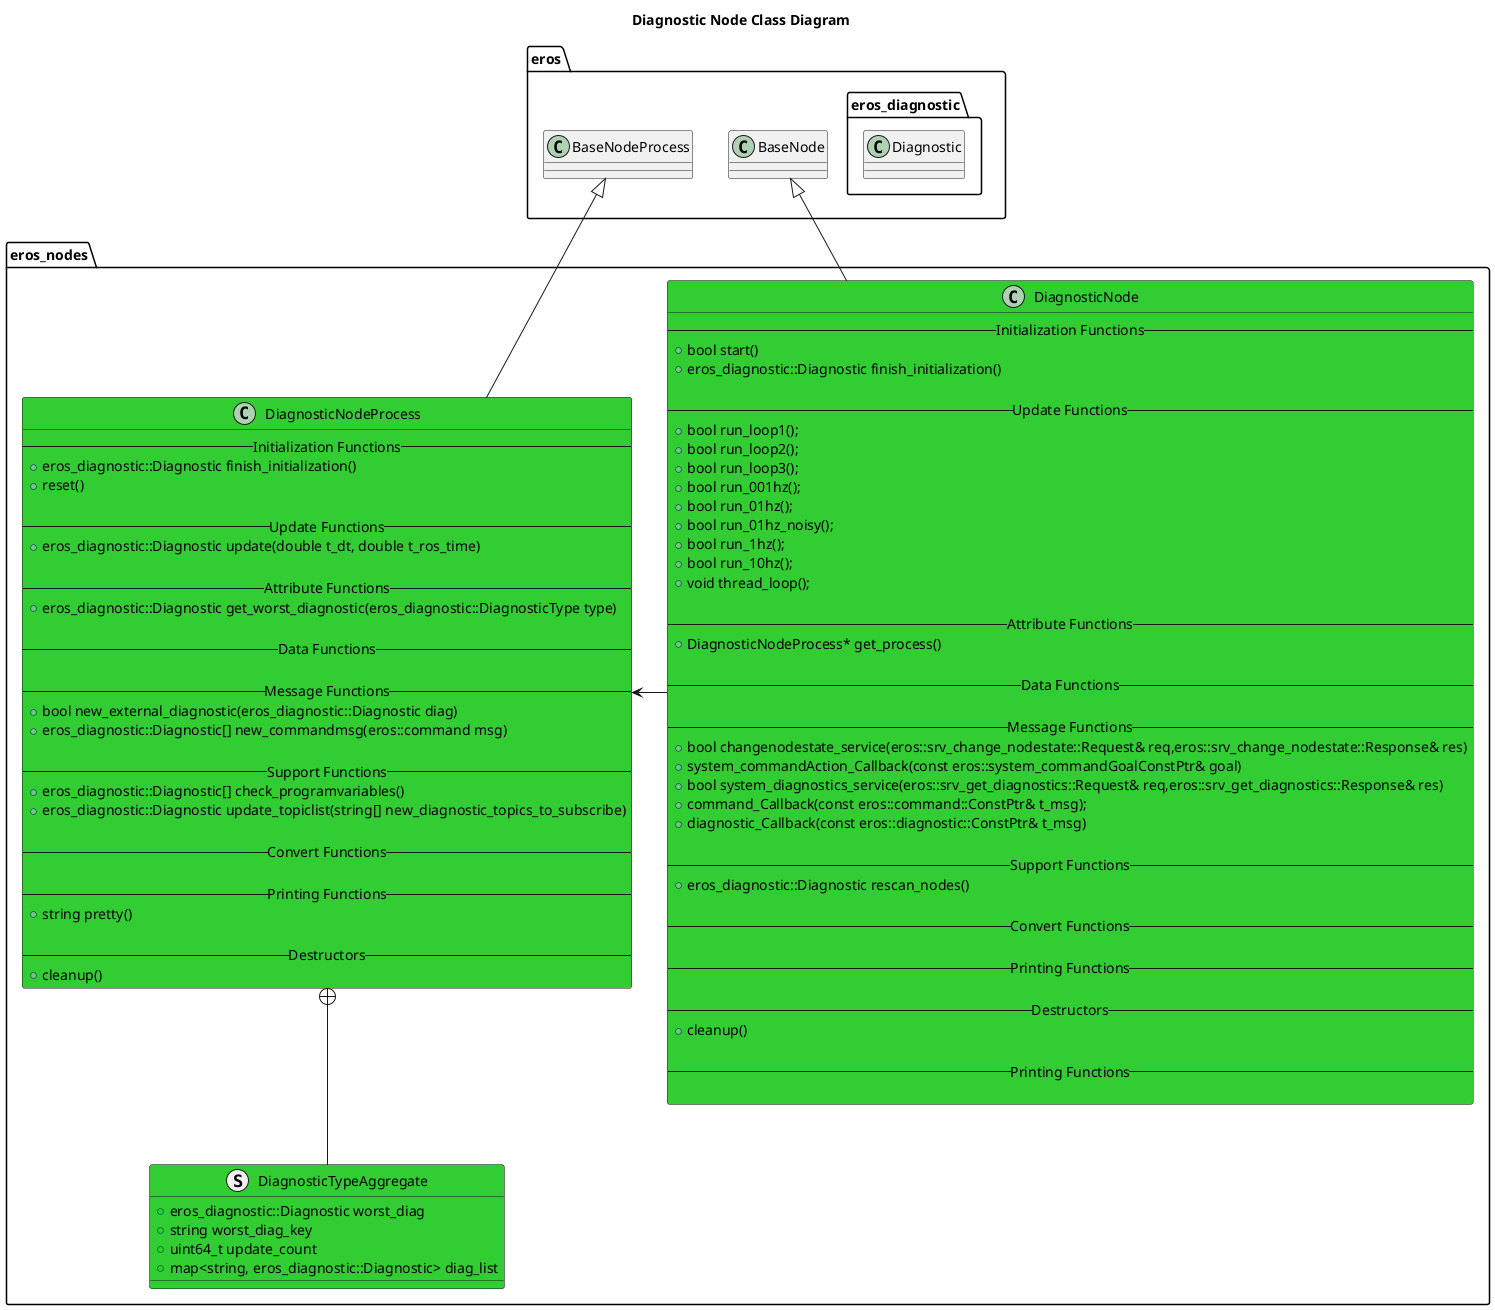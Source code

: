 @startuml
title Diagnostic Node Class Diagram
package eros {
    class BaseNode
    class BaseNodeProcess
    namespace eros_diagnostic {
        class Diagnostic
    }
}
namespace eros_nodes {
    class DiagnosticNode #LimeGreen {
        -- Initialization Functions --
        +bool start()
        +eros_diagnostic::Diagnostic finish_initialization()

        -- Update Functions --
        +bool run_loop1();
        +bool run_loop2();
        +bool run_loop3();
        +bool run_001hz();
        +bool run_01hz();
        +bool run_01hz_noisy();
        +bool run_1hz();
        +bool run_10hz();
        +void thread_loop();

        -- Attribute Functions --
        +DiagnosticNodeProcess* get_process()

        -- Data Functions --

        -- Message Functions --
        +bool changenodestate_service(eros::srv_change_nodestate::Request& req,eros::srv_change_nodestate::Response& res)
        +system_commandAction_Callback(const eros::system_commandGoalConstPtr& goal)
        +bool system_diagnostics_service(eros::srv_get_diagnostics::Request& req,eros::srv_get_diagnostics::Response& res)
        +command_Callback(const eros::command::ConstPtr& t_msg);
        +diagnostic_Callback(const eros::diagnostic::ConstPtr& t_msg)

        -- Support Functions --
        +eros_diagnostic::Diagnostic rescan_nodes()

        -- Convert Functions --
        
        -- Printing Functions --

        -- Destructors --
        +cleanup()

        -- Printing Functions --

    }
    struct DiagnosticTypeAggregate #LimeGreen {
        +eros_diagnostic::Diagnostic worst_diag
        +string worst_diag_key
        +uint64_t update_count
        +map<string, eros_diagnostic::Diagnostic> diag_list
    }
    class DiagnosticNodeProcess #LimeGreen {
        -- Initialization Functions --
        +eros_diagnostic::Diagnostic finish_initialization()
        +reset()

        -- Update Functions --
        +eros_diagnostic::Diagnostic update(double t_dt, double t_ros_time)

        -- Attribute Functions --
        +eros_diagnostic::Diagnostic get_worst_diagnostic(eros_diagnostic::DiagnosticType type)

        -- Data Functions --

        -- Message Functions --
        +bool new_external_diagnostic(eros_diagnostic::Diagnostic diag)
        +eros_diagnostic::Diagnostic[] new_commandmsg(eros::command msg)

        -- Support Functions --
        +eros_diagnostic::Diagnostic[] check_programvariables()
        +eros_diagnostic::Diagnostic update_topiclist(string[] new_diagnostic_topics_to_subscribe)

        -- Convert Functions --
        
        -- Printing Functions --
        +string pretty()

        -- Destructors --
        +cleanup()
    }
    DiagnosticNodeProcess +-- DiagnosticTypeAggregate 

    BaseNode <|-- DiagnosticNode
    BaseNodeProcess <|-- DiagnosticNodeProcess
    DiagnosticNode -> DiagnosticNodeProcess 
}

@enduml
